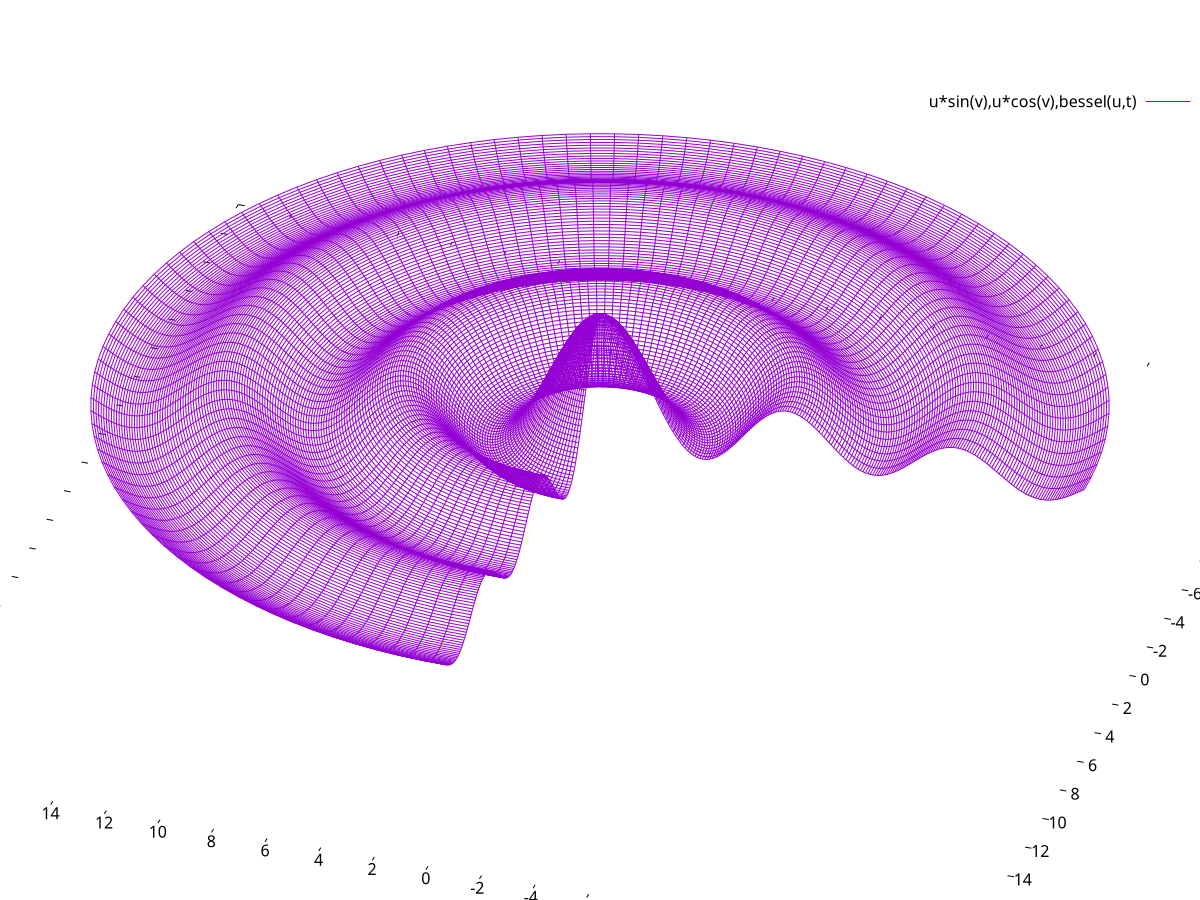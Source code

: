 # original bessel loop

# t = 0
# end_time = 1

# if(t<end_time) {
#	t = t + 0.02
#	splot u*sin(v),u*cos(v),bessel(u,t) w pm3d ls 1
# }



# original
reset
set palette rgb 3,9,9

unset key; unset colorbox; unset border; unset tics
set lmargin at screen 0.03
set bmargin at screen 0
set rmargin at screen 0.97
set tmargin at screen 1

unset key; unset colorbox; unset border; unset tics
set lmargin at screen 0.03
set bmargin at screen 0
set rmargin at screen 0.97
set tmargin at screen 1

set parametric

# Bessel function, which is moving in time
bessel(x,t) = besj0(x) * cos(2*pi*t)

# calculate the zeros for the bessel function (see Watson, "A Treatise on the
# Theory of Bessel Functions", 1966, page 505)
n = 6 # number of zeros
k = (n*pi-1.0/4*pi)
u_0 = k + 1/(8*k) - 31/(384*k)**3 + 3779/(15360*k)**5

# splot u*sin(v),u*cos(v),bessel(u,t)

t = 0

# range settings
set urange [0:u_0]
set vrange[0:1.5*pi]
set cbrange [-1:1]
set zrange[-1:1]

# details
set xlabel "X axis"
set ylabel "Y axis"
set zlabel "Z" offset 1, 0
set view 60, 30, 0.85, 1.1
set key at screen 1.0, 0.9
set title "Bessel function"

set xtics 2
set ytics 2
set ztics 5

set isosamples 200,100
set pm3d depthorder
set view 48, 198, 0.7, 0.4

splot u*sin(v),u*cos(v),bessel(u,t)


# convert to gif
# cd 'C:\Users\aa82637\Desktop\Github repository folder\Github main content repo\Github-directory\Gnuplot-files\Graph code\Bessel function gifs'
# set terminal gif animate delay 6
# set output "Manual bessel function 0th order.gif"
# do for [t=0:100:1] { splot u*sin(v),u*cos(v),bessel(u,t*0.01) w pm3d ls 1}; set terminal qt; t=0; replot;
# to change it's rotation, it's scale needs to be between 0 and 360, where 50 = 360 and 0 = 0. 7.2t.


